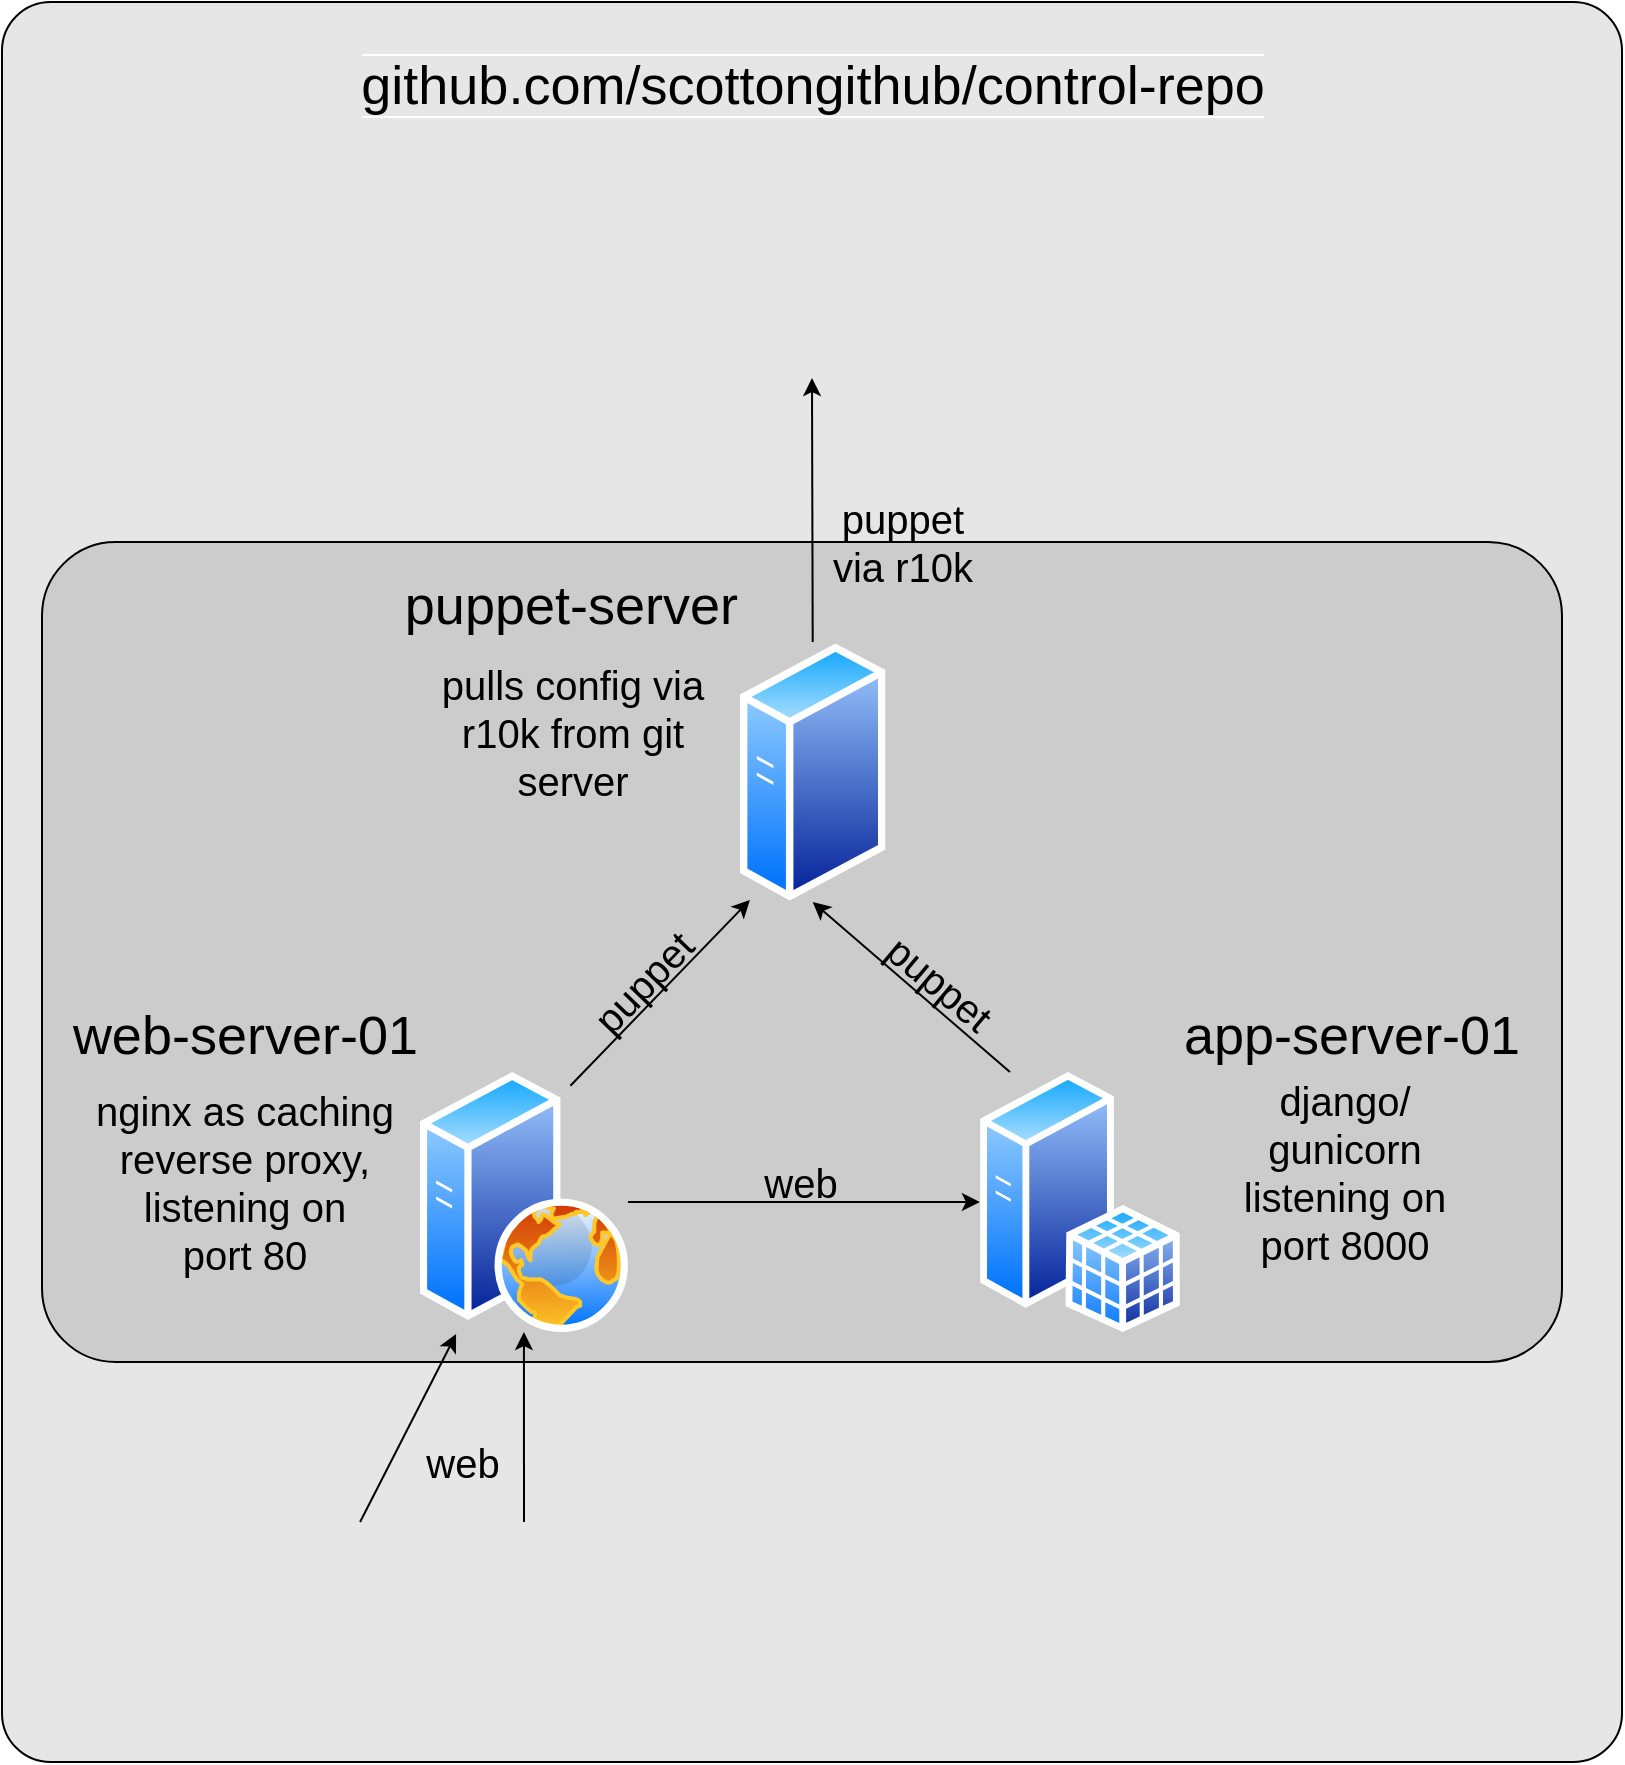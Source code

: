 <mxfile version="20.0.3" type="device"><diagram id="WUTeik94uuxvWiRcWVbT" name="Page-1"><mxGraphModel dx="1422" dy="912" grid="1" gridSize="10" guides="1" tooltips="1" connect="1" arrows="1" fold="1" page="1" pageScale="1" pageWidth="850" pageHeight="1100" math="0" shadow="0"><root><mxCell id="0"/><mxCell id="1" parent="0"/><mxCell id="ttqDphOCLnrvECHkq4Xn-22" value="" style="rounded=1;whiteSpace=wrap;html=1;labelBackgroundColor=#CCCCCC;fontSize=20;fillColor=#E6E6E6;arcSize=3;" parent="1" vertex="1"><mxGeometry x="20" y="10" width="810" height="880" as="geometry"/></mxCell><mxCell id="ttqDphOCLnrvECHkq4Xn-1" value="" style="rounded=1;whiteSpace=wrap;html=1;fontSize=27;labelBackgroundColor=#99CCFF;fillColor=#CCCCCC;arcSize=9;" parent="1" vertex="1"><mxGeometry x="40" y="280" width="760" height="410" as="geometry"/></mxCell><UserObject label="&lt;span style=&quot;background-color: rgb(230, 230, 230);&quot;&gt;github.com/scottongithub/control-repo&lt;/span&gt;" link="github.com/scottongithub/control-repo" id="dUg_rtmxkRLX1rPYk1YM-1"><mxCell style="shape=image;html=1;verticalAlign=bottom;verticalLabelPosition=top;labelBackgroundColor=#ffffff;imageAspect=0;aspect=fixed;image=https://cdn4.iconfinder.com/data/icons/ionicons/512/icon-social-github-128.png;fontSize=27;labelPosition=center;align=center;" parent="1" vertex="1"><mxGeometry x="361" y="70" width="128" height="128" as="geometry"/></mxCell></UserObject><mxCell id="dUg_rtmxkRLX1rPYk1YM-3" value="puppet-server" style="aspect=fixed;perimeter=ellipsePerimeter;html=1;align=right;shadow=0;dashed=0;spacingTop=3;image;image=img/lib/active_directory/generic_server.svg;fontSize=27;labelPosition=left;verticalLabelPosition=top;verticalAlign=bottom;labelBackgroundColor=#CCCCCC;" parent="1" vertex="1"><mxGeometry x="388.95" y="330" width="72.8" height="130" as="geometry"/></mxCell><mxCell id="dUg_rtmxkRLX1rPYk1YM-4" value="app-server-01" style="aspect=fixed;perimeter=ellipsePerimeter;html=1;align=left;shadow=0;dashed=0;spacingTop=3;image;image=img/lib/active_directory/sql_server.svg;fontSize=27;labelPosition=right;verticalLabelPosition=top;verticalAlign=bottom;labelBackgroundColor=#CCCCCC;" parent="1" vertex="1"><mxGeometry x="508.95" y="545" width="100.1" height="130" as="geometry"/></mxCell><mxCell id="dUg_rtmxkRLX1rPYk1YM-5" value="&lt;font style=&quot;font-size: 27px;&quot;&gt;web-server-01&lt;/font&gt;" style="aspect=fixed;perimeter=ellipsePerimeter;html=1;align=right;shadow=0;dashed=0;spacingTop=3;image;image=img/lib/active_directory/web_server.svg;fontSize=27;labelPosition=left;verticalLabelPosition=top;verticalAlign=bottom;labelBackgroundColor=#CCCCCC;" parent="1" vertex="1"><mxGeometry x="228.95" y="545" width="104" height="130" as="geometry"/></mxCell><mxCell id="dUg_rtmxkRLX1rPYk1YM-8" value="" style="shape=image;verticalLabelPosition=bottom;labelBackgroundColor=default;verticalAlign=top;aspect=fixed;imageAspect=0;image=http://www.learningcomputer.com/blog/wp-content/uploads/2016/11/Cell-Phone-Plans-topic-page-graphic.png;" parent="1" vertex="1"><mxGeometry x="116" y="770" width="110" height="109.79" as="geometry"/></mxCell><mxCell id="dUg_rtmxkRLX1rPYk1YM-9" value="" style="shape=image;verticalLabelPosition=bottom;labelBackgroundColor=default;verticalAlign=top;aspect=fixed;imageAspect=0;image=https://pngimg.com/uploads/laptop/laptop_PNG5911.png;flipV=0;flipH=1;" parent="1" vertex="1"><mxGeometry x="266" y="777.95" width="158.51" height="93.89" as="geometry"/></mxCell><mxCell id="ttqDphOCLnrvECHkq4Xn-5" value="" style="endArrow=classic;html=1;rounded=0;fontSize=27;entryX=0.174;entryY=1.008;entryDx=0;entryDy=0;entryPerimeter=0;" parent="1" source="dUg_rtmxkRLX1rPYk1YM-8" target="dUg_rtmxkRLX1rPYk1YM-5" edge="1"><mxGeometry width="50" height="50" relative="1" as="geometry"><mxPoint x="190" y="740" as="sourcePoint"/><mxPoint x="240" y="690" as="targetPoint"/></mxGeometry></mxCell><mxCell id="ttqDphOCLnrvECHkq4Xn-7" value="" style="endArrow=classic;html=1;rounded=0;fontSize=27;" parent="1" target="dUg_rtmxkRLX1rPYk1YM-5" edge="1"><mxGeometry width="50" height="50" relative="1" as="geometry"><mxPoint x="281" y="770" as="sourcePoint"/><mxPoint x="360" y="700" as="targetPoint"/></mxGeometry></mxCell><mxCell id="ttqDphOCLnrvECHkq4Xn-8" value="" style="endArrow=classic;html=1;rounded=0;fontSize=27;" parent="1" source="dUg_rtmxkRLX1rPYk1YM-5" target="dUg_rtmxkRLX1rPYk1YM-4" edge="1"><mxGeometry width="50" height="50" relative="1" as="geometry"><mxPoint x="360" y="620" as="sourcePoint"/><mxPoint x="410" y="570" as="targetPoint"/></mxGeometry></mxCell><mxCell id="ttqDphOCLnrvECHkq4Xn-9" value="" style="endArrow=classic;html=1;rounded=0;fontSize=27;entryX=0.069;entryY=0.992;entryDx=0;entryDy=0;entryPerimeter=0;exitX=0.75;exitY=0;exitDx=0;exitDy=0;" parent="1" source="dUg_rtmxkRLX1rPYk1YM-5" target="dUg_rtmxkRLX1rPYk1YM-3" edge="1"><mxGeometry width="50" height="50" relative="1" as="geometry"><mxPoint x="280" y="510" as="sourcePoint"/><mxPoint x="330" y="460" as="targetPoint"/></mxGeometry></mxCell><mxCell id="ttqDphOCLnrvECHkq4Xn-10" value="" style="endArrow=classic;html=1;rounded=0;fontSize=27;entryX=0.5;entryY=1;entryDx=0;entryDy=0;exitX=0.15;exitY=0;exitDx=0;exitDy=0;exitPerimeter=0;" parent="1" source="dUg_rtmxkRLX1rPYk1YM-4" target="dUg_rtmxkRLX1rPYk1YM-3" edge="1"><mxGeometry width="50" height="50" relative="1" as="geometry"><mxPoint x="460" y="520" as="sourcePoint"/><mxPoint x="510" y="470" as="targetPoint"/></mxGeometry></mxCell><mxCell id="ttqDphOCLnrvECHkq4Xn-11" value="" style="endArrow=classic;html=1;rounded=0;fontSize=27;entryX=0.5;entryY=1;entryDx=0;entryDy=0;" parent="1" source="dUg_rtmxkRLX1rPYk1YM-3" target="dUg_rtmxkRLX1rPYk1YM-1" edge="1"><mxGeometry width="50" height="50" relative="1" as="geometry"><mxPoint x="400" y="320" as="sourcePoint"/><mxPoint x="450" y="270" as="targetPoint"/></mxGeometry></mxCell><mxCell id="ttqDphOCLnrvECHkq4Xn-14" value="&lt;div&gt;nginx as caching &lt;br&gt;&lt;/div&gt;&lt;div&gt;reverse proxy,&lt;/div&gt;&lt;div&gt;listening on&lt;/div&gt;&lt;div&gt;port 80&lt;/div&gt;" style="text;html=1;align=center;verticalAlign=middle;resizable=0;points=[];autosize=1;strokeColor=none;fillColor=none;fontSize=20;" parent="1" vertex="1"><mxGeometry x="56" y="545" width="170" height="110" as="geometry"/></mxCell><mxCell id="ttqDphOCLnrvECHkq4Xn-15" value="&lt;div&gt;django/&lt;/div&gt;&lt;div&gt;gunicorn&lt;br&gt;&lt;/div&gt;&lt;div&gt;listening on&lt;/div&gt;&lt;div&gt;port 8000&lt;br&gt;&lt;/div&gt;" style="text;html=1;align=center;verticalAlign=middle;resizable=0;points=[];autosize=1;strokeColor=none;fillColor=none;fontSize=20;" parent="1" vertex="1"><mxGeometry x="631" y="540" width="120" height="110" as="geometry"/></mxCell><mxCell id="ttqDphOCLnrvECHkq4Xn-16" value="&lt;div&gt;pulls config via&lt;/div&gt;&lt;div&gt;r10k from git&lt;/div&gt;&lt;div&gt;server&lt;br&gt;&lt;/div&gt;" style="text;html=1;align=center;verticalAlign=middle;resizable=0;points=[];autosize=1;strokeColor=none;fillColor=none;fontSize=20;" parent="1" vertex="1"><mxGeometry x="230" y="330" width="150" height="90" as="geometry"/></mxCell><mxCell id="ttqDphOCLnrvECHkq4Xn-17" value="&lt;div&gt;web&lt;br&gt;&lt;/div&gt;" style="text;html=1;align=center;verticalAlign=middle;resizable=0;points=[];autosize=1;strokeColor=none;fillColor=none;fontSize=20;" parent="1" vertex="1"><mxGeometry x="388.95" y="580" width="60" height="40" as="geometry"/></mxCell><mxCell id="ttqDphOCLnrvECHkq4Xn-18" value="puppet" style="text;html=1;align=center;verticalAlign=middle;resizable=0;points=[];autosize=1;strokeColor=none;fillColor=none;fontSize=20;rotation=40;" parent="1" vertex="1"><mxGeometry x="448.95" y="480" width="80" height="40" as="geometry"/></mxCell><mxCell id="ttqDphOCLnrvECHkq4Xn-20" value="puppet" style="text;html=1;align=center;verticalAlign=middle;resizable=0;points=[];autosize=1;strokeColor=none;fillColor=none;fontSize=20;rotation=-46;" parent="1" vertex="1"><mxGeometry x="300" y="480" width="80" height="40" as="geometry"/></mxCell><mxCell id="ttqDphOCLnrvECHkq4Xn-21" value="&lt;div&gt;puppet&lt;/div&gt;&lt;div&gt;via r10k&lt;br&gt;&lt;/div&gt;" style="text;html=1;align=center;verticalAlign=middle;resizable=0;points=[];autosize=1;strokeColor=none;fillColor=none;fontSize=20;rotation=0;" parent="1" vertex="1"><mxGeometry x="425" y="250" width="90" height="60" as="geometry"/></mxCell><mxCell id="ttqDphOCLnrvECHkq4Xn-23" value="&lt;div&gt;web&lt;br&gt;&lt;/div&gt;" style="text;html=1;align=center;verticalAlign=middle;resizable=0;points=[];autosize=1;strokeColor=none;fillColor=none;fontSize=20;" parent="1" vertex="1"><mxGeometry x="220" y="720" width="60" height="40" as="geometry"/></mxCell></root></mxGraphModel></diagram></mxfile>